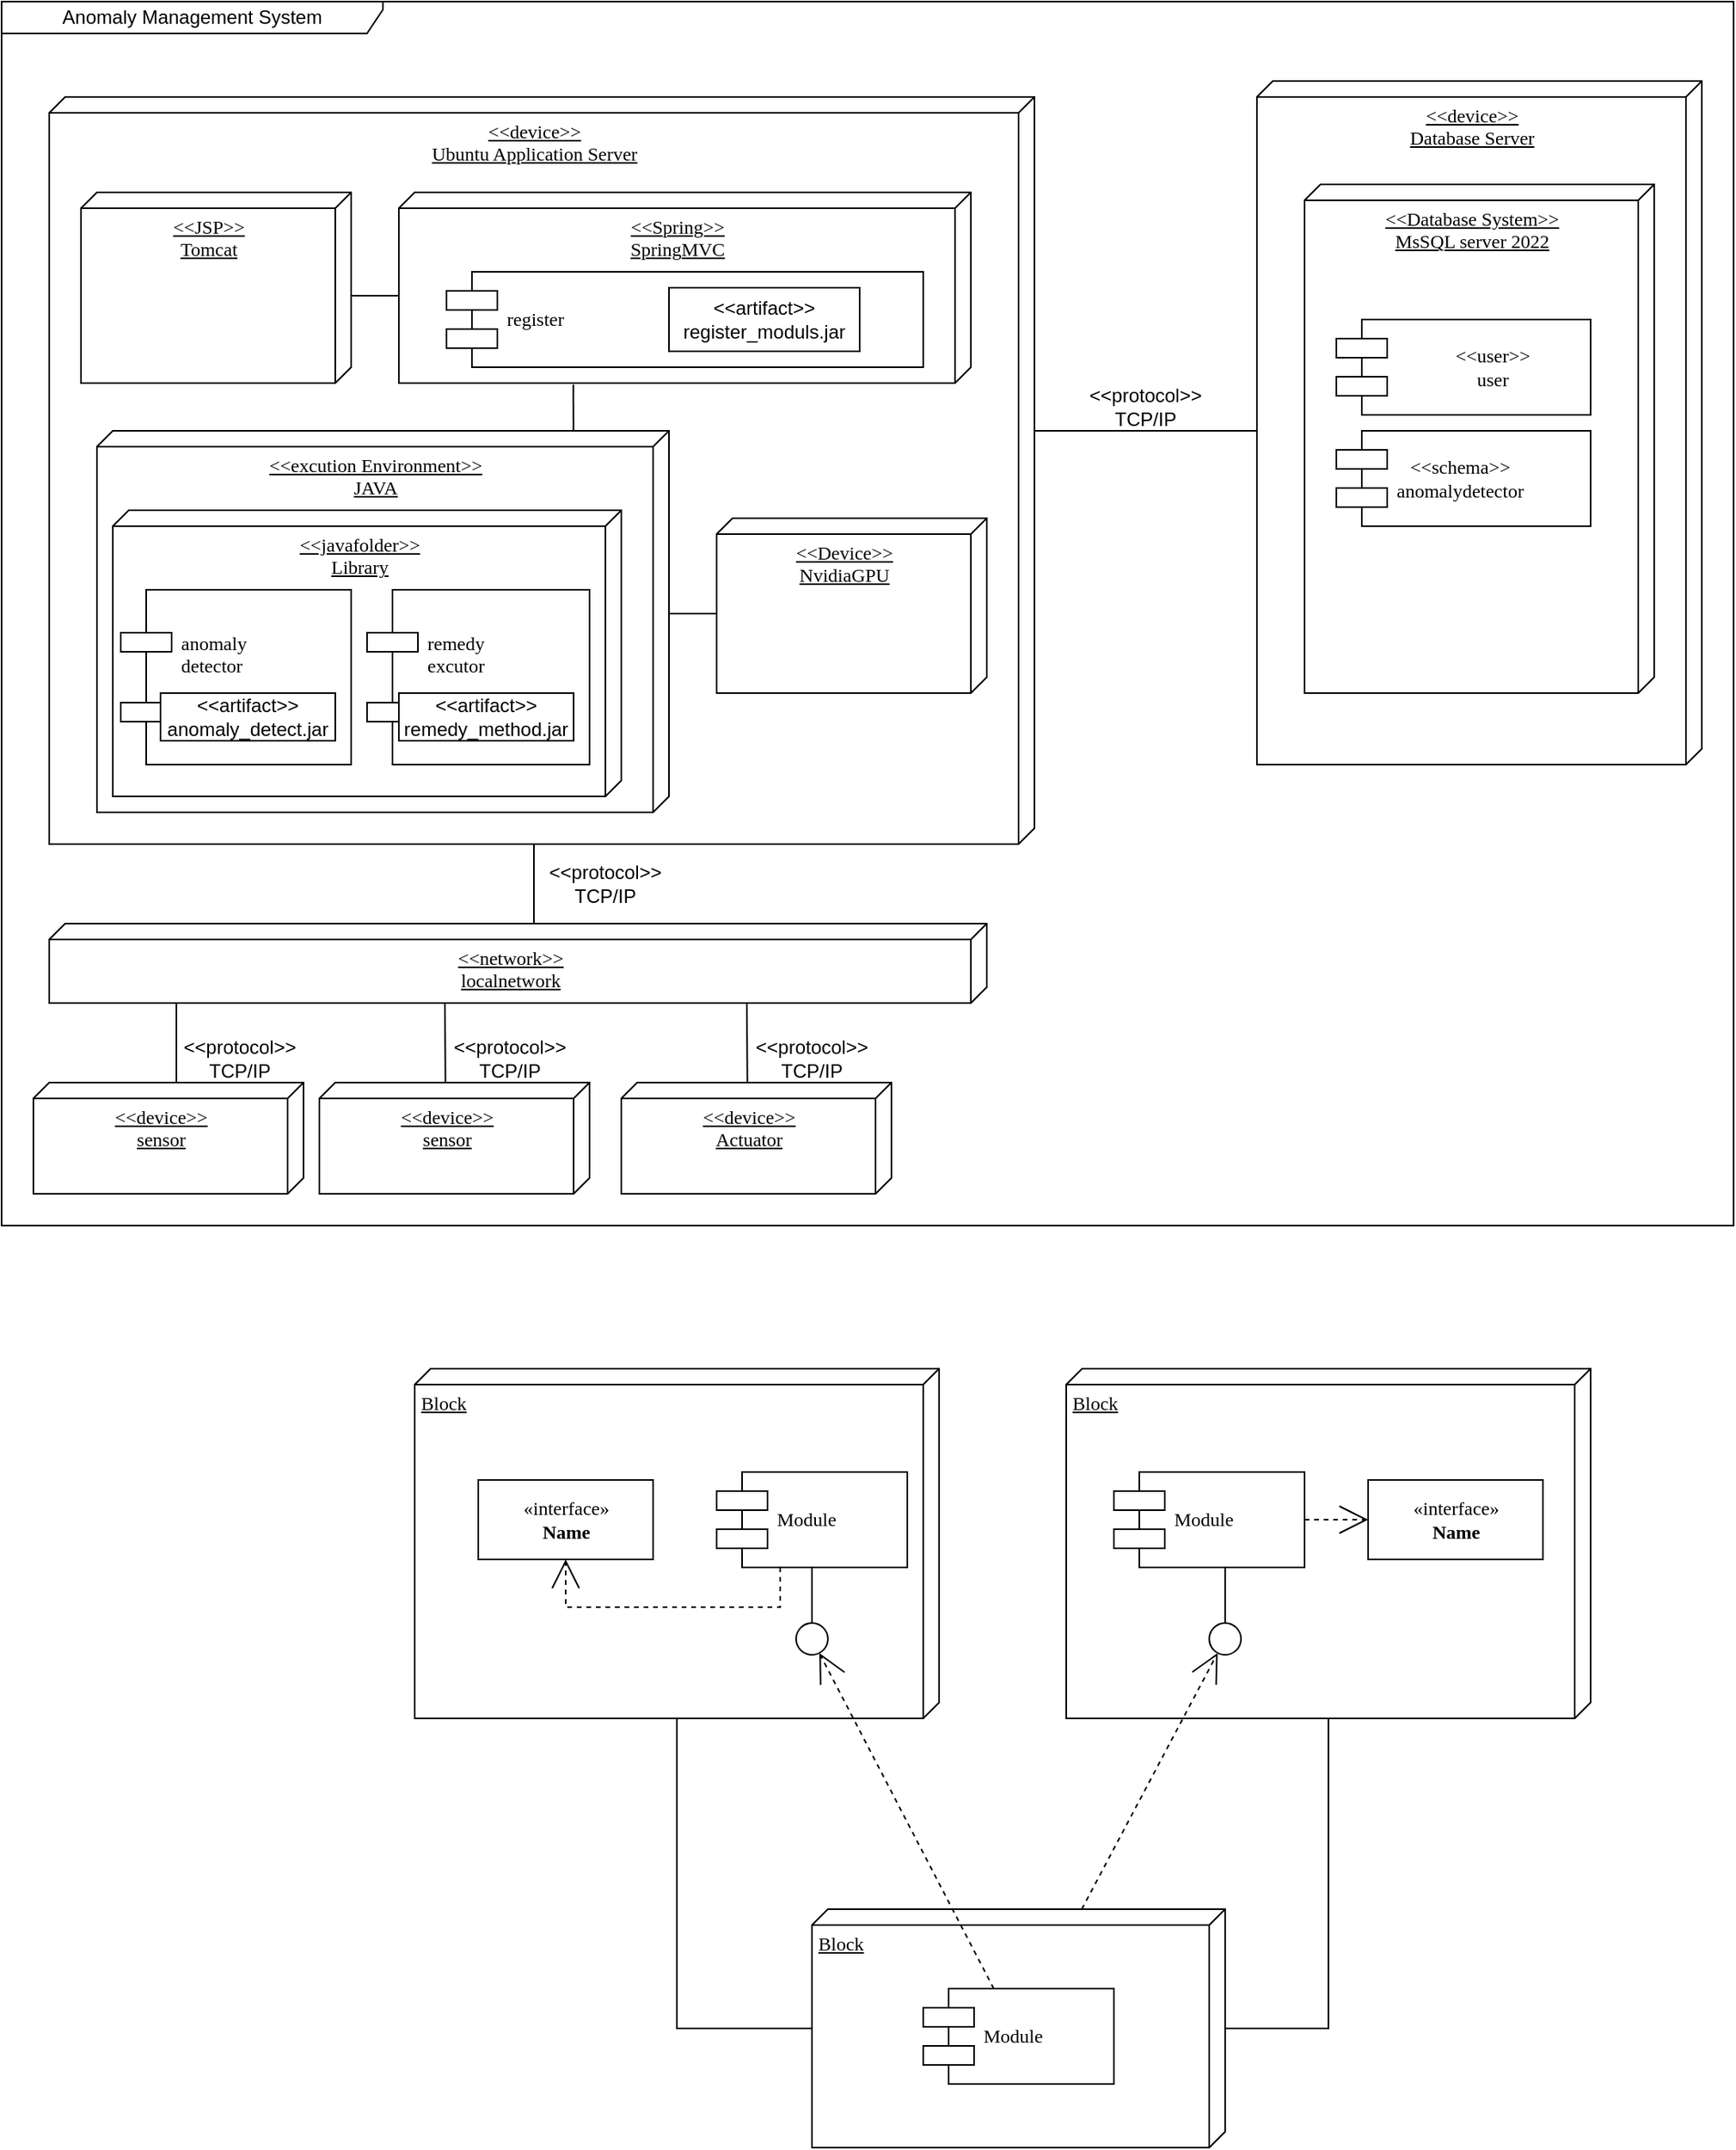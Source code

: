 <mxfile version="21.1.7" type="github">
  <diagram name="Page-1" id="5f0bae14-7c28-e335-631c-24af17079c00">
    <mxGraphModel dx="2483" dy="1584" grid="1" gridSize="10" guides="1" tooltips="1" connect="1" arrows="1" fold="1" page="1" pageScale="1" pageWidth="1100" pageHeight="850" background="none" math="0" shadow="0">
      <root>
        <mxCell id="0" />
        <mxCell id="1" parent="0" />
        <mxCell id="39150e848f15840c-1" value="Block" style="verticalAlign=top;align=left;spacingTop=8;spacingLeft=2;spacingRight=12;shape=cube;size=10;direction=south;fontStyle=4;html=1;rounded=0;shadow=0;comic=0;labelBackgroundColor=none;strokeWidth=1;fontFamily=Verdana;fontSize=12" parent="1" vertex="1">
          <mxGeometry x="120" y="70" width="330" height="220" as="geometry" />
        </mxCell>
        <mxCell id="39150e848f15840c-2" value="Block" style="verticalAlign=top;align=left;spacingTop=8;spacingLeft=2;spacingRight=12;shape=cube;size=10;direction=south;fontStyle=4;html=1;rounded=0;shadow=0;comic=0;labelBackgroundColor=none;strokeWidth=1;fontFamily=Verdana;fontSize=12" parent="1" vertex="1">
          <mxGeometry x="530" y="70" width="330" height="220" as="geometry" />
        </mxCell>
        <mxCell id="39150e848f15840c-3" value="Block" style="verticalAlign=top;align=left;spacingTop=8;spacingLeft=2;spacingRight=12;shape=cube;size=10;direction=south;fontStyle=4;html=1;rounded=0;shadow=0;comic=0;labelBackgroundColor=none;strokeWidth=1;fontFamily=Verdana;fontSize=12" parent="1" vertex="1">
          <mxGeometry x="370" y="410" width="260" height="150" as="geometry" />
        </mxCell>
        <mxCell id="39150e848f15840c-4" value="&amp;laquo;interface&amp;raquo;&lt;br&gt;&lt;b&gt;Name&lt;/b&gt;" style="html=1;rounded=0;shadow=0;comic=0;labelBackgroundColor=none;strokeWidth=1;fontFamily=Verdana;fontSize=12;align=center;" parent="1" vertex="1">
          <mxGeometry x="160" y="140" width="110" height="50" as="geometry" />
        </mxCell>
        <mxCell id="39150e848f15840c-5" value="Module" style="shape=component;align=left;spacingLeft=36;rounded=0;shadow=0;comic=0;labelBackgroundColor=none;strokeWidth=1;fontFamily=Verdana;fontSize=12;html=1;" parent="1" vertex="1">
          <mxGeometry x="310" y="135" width="120" height="60" as="geometry" />
        </mxCell>
        <mxCell id="39150e848f15840c-6" value="" style="ellipse;whiteSpace=wrap;html=1;rounded=0;shadow=0;comic=0;labelBackgroundColor=none;strokeWidth=1;fontFamily=Verdana;fontSize=12;align=center;" parent="1" vertex="1">
          <mxGeometry x="360" y="230" width="20" height="20" as="geometry" />
        </mxCell>
        <mxCell id="39150e848f15840c-7" value="Module" style="shape=component;align=left;spacingLeft=36;rounded=0;shadow=0;comic=0;labelBackgroundColor=none;strokeWidth=1;fontFamily=Verdana;fontSize=12;html=1;" parent="1" vertex="1">
          <mxGeometry x="560" y="135" width="120" height="60" as="geometry" />
        </mxCell>
        <mxCell id="39150e848f15840c-8" value="&amp;laquo;interface&amp;raquo;&lt;br&gt;&lt;b&gt;Name&lt;/b&gt;" style="html=1;rounded=0;shadow=0;comic=0;labelBackgroundColor=none;strokeWidth=1;fontFamily=Verdana;fontSize=12;align=center;" parent="1" vertex="1">
          <mxGeometry x="720" y="140" width="110" height="50" as="geometry" />
        </mxCell>
        <mxCell id="39150e848f15840c-9" value="" style="ellipse;whiteSpace=wrap;html=1;rounded=0;shadow=0;comic=0;labelBackgroundColor=none;strokeWidth=1;fontFamily=Verdana;fontSize=12;align=center;" parent="1" vertex="1">
          <mxGeometry x="620" y="230" width="20" height="20" as="geometry" />
        </mxCell>
        <mxCell id="39150e848f15840c-10" value="Module" style="shape=component;align=left;spacingLeft=36;rounded=0;shadow=0;comic=0;labelBackgroundColor=none;strokeWidth=1;fontFamily=Verdana;fontSize=12;html=1;" parent="1" vertex="1">
          <mxGeometry x="440" y="460" width="120" height="60" as="geometry" />
        </mxCell>
        <mxCell id="39150e848f15840c-11" style="edgeStyle=none;rounded=0;html=1;dashed=1;labelBackgroundColor=none;startArrow=none;startFill=0;startSize=8;endArrow=open;endFill=0;endSize=16;fontFamily=Verdana;fontSize=12;" parent="1" source="39150e848f15840c-10" target="39150e848f15840c-6" edge="1">
          <mxGeometry relative="1" as="geometry" />
        </mxCell>
        <mxCell id="39150e848f15840c-12" style="edgeStyle=none;rounded=0;html=1;dashed=1;labelBackgroundColor=none;startArrow=none;startFill=0;startSize=8;endArrow=open;endFill=0;endSize=16;fontFamily=Verdana;fontSize=12;" parent="1" source="39150e848f15840c-3" target="39150e848f15840c-9" edge="1">
          <mxGeometry relative="1" as="geometry" />
        </mxCell>
        <mxCell id="39150e848f15840c-13" style="edgeStyle=elbowEdgeStyle;rounded=0;html=1;labelBackgroundColor=none;startArrow=none;startFill=0;startSize=8;endArrow=none;endFill=0;endSize=16;fontFamily=Verdana;fontSize=12;" parent="1" source="39150e848f15840c-9" target="39150e848f15840c-7" edge="1">
          <mxGeometry relative="1" as="geometry" />
        </mxCell>
        <mxCell id="39150e848f15840c-14" style="edgeStyle=elbowEdgeStyle;rounded=0;html=1;labelBackgroundColor=none;startArrow=none;startFill=0;startSize=8;endArrow=none;endFill=0;endSize=16;fontFamily=Verdana;fontSize=12;" parent="1" source="39150e848f15840c-6" target="39150e848f15840c-5" edge="1">
          <mxGeometry relative="1" as="geometry" />
        </mxCell>
        <mxCell id="39150e848f15840c-15" style="edgeStyle=orthogonalEdgeStyle;rounded=0;html=1;labelBackgroundColor=none;startArrow=none;startFill=0;startSize=8;endArrow=open;endFill=0;endSize=16;fontFamily=Verdana;fontSize=12;dashed=1;" parent="1" source="39150e848f15840c-5" target="39150e848f15840c-4" edge="1">
          <mxGeometry relative="1" as="geometry">
            <Array as="points">
              <mxPoint x="350" y="220" />
              <mxPoint x="215" y="220" />
            </Array>
          </mxGeometry>
        </mxCell>
        <mxCell id="39150e848f15840c-16" style="edgeStyle=orthogonalEdgeStyle;rounded=0;html=1;dashed=1;labelBackgroundColor=none;startArrow=none;startFill=0;startSize=8;endArrow=open;endFill=0;endSize=16;fontFamily=Verdana;fontSize=12;" parent="1" source="39150e848f15840c-7" target="39150e848f15840c-8" edge="1">
          <mxGeometry relative="1" as="geometry" />
        </mxCell>
        <mxCell id="39150e848f15840c-17" style="edgeStyle=orthogonalEdgeStyle;rounded=0;html=1;labelBackgroundColor=none;startArrow=none;startFill=0;startSize=8;endArrow=none;endFill=0;endSize=16;fontFamily=Verdana;fontSize=12;" parent="1" source="39150e848f15840c-3" target="39150e848f15840c-2" edge="1">
          <mxGeometry relative="1" as="geometry">
            <Array as="points">
              <mxPoint x="695" y="485" />
            </Array>
          </mxGeometry>
        </mxCell>
        <mxCell id="39150e848f15840c-18" style="edgeStyle=orthogonalEdgeStyle;rounded=0;html=1;labelBackgroundColor=none;startArrow=none;startFill=0;startSize=8;endArrow=none;endFill=0;endSize=16;fontFamily=Verdana;fontSize=12;" parent="1" source="39150e848f15840c-3" target="39150e848f15840c-1" edge="1">
          <mxGeometry relative="1" as="geometry">
            <Array as="points">
              <mxPoint x="285" y="485" />
            </Array>
          </mxGeometry>
        </mxCell>
        <mxCell id="Wp49OkV0YaMOu1lBNxqz-1" value="&amp;lt;&amp;lt;device&amp;gt;&amp;gt; &lt;br&gt;Ubuntu Application Server" style="verticalAlign=top;align=center;spacingTop=8;spacingLeft=2;spacingRight=12;shape=cube;size=10;direction=south;fontStyle=4;html=1;rounded=0;shadow=0;comic=0;labelBackgroundColor=none;strokeWidth=1;fontFamily=Verdana;fontSize=12" vertex="1" parent="1">
          <mxGeometry x="-110" y="-730" width="620" height="470" as="geometry" />
        </mxCell>
        <mxCell id="Wp49OkV0YaMOu1lBNxqz-2" value="Anomaly Management System" style="shape=umlFrame;whiteSpace=wrap;html=1;pointerEvents=0;width=240;height=20;" vertex="1" parent="1">
          <mxGeometry x="-140" y="-790" width="1090" height="770" as="geometry" />
        </mxCell>
        <mxCell id="Wp49OkV0YaMOu1lBNxqz-4" value="&amp;lt;&amp;lt;JSP&amp;gt;&amp;gt;&lt;br&gt;Tomcat" style="verticalAlign=top;align=center;spacingTop=8;spacingLeft=2;spacingRight=12;shape=cube;size=10;direction=south;fontStyle=4;html=1;rounded=0;shadow=0;comic=0;labelBackgroundColor=none;strokeWidth=1;fontFamily=Verdana;fontSize=12" vertex="1" parent="1">
          <mxGeometry x="-90" y="-670" width="170" height="120" as="geometry" />
        </mxCell>
        <mxCell id="Wp49OkV0YaMOu1lBNxqz-5" value="&amp;lt;&amp;lt;device&amp;gt;&amp;gt; &lt;br&gt;Database Server" style="verticalAlign=top;align=center;spacingTop=8;spacingLeft=2;spacingRight=12;shape=cube;size=10;direction=south;fontStyle=4;html=1;rounded=0;shadow=0;comic=0;labelBackgroundColor=none;strokeWidth=1;fontFamily=Verdana;fontSize=12" vertex="1" parent="1">
          <mxGeometry x="650" y="-740" width="280" height="430" as="geometry" />
        </mxCell>
        <mxCell id="Wp49OkV0YaMOu1lBNxqz-3" value="&amp;lt;&amp;lt;Database System&amp;gt;&amp;gt;&lt;br&gt;MsSQL server 2022" style="verticalAlign=top;align=center;spacingTop=8;spacingLeft=2;spacingRight=12;shape=cube;size=10;direction=south;fontStyle=4;html=1;rounded=0;shadow=0;comic=0;labelBackgroundColor=none;strokeWidth=1;fontFamily=Verdana;fontSize=12" vertex="1" parent="1">
          <mxGeometry x="680" y="-675" width="220" height="320" as="geometry" />
        </mxCell>
        <mxCell id="Wp49OkV0YaMOu1lBNxqz-6" value="&amp;lt;&amp;lt;Spring&amp;gt;&amp;gt;&lt;br&gt;SpringMVC" style="verticalAlign=top;align=center;spacingTop=8;spacingLeft=2;spacingRight=12;shape=cube;size=10;direction=south;fontStyle=4;html=1;rounded=0;shadow=0;comic=0;labelBackgroundColor=none;strokeWidth=1;fontFamily=Verdana;fontSize=12" vertex="1" parent="1">
          <mxGeometry x="110" y="-670" width="360" height="120" as="geometry" />
        </mxCell>
        <mxCell id="Wp49OkV0YaMOu1lBNxqz-9" value="" style="endArrow=none;html=1;rounded=0;exitX=0;exitY=0;exitDx=210;exitDy=0;exitPerimeter=0;entryX=0;entryY=0;entryDx=220;entryDy=280;entryPerimeter=0;" edge="1" parent="1" source="Wp49OkV0YaMOu1lBNxqz-1" target="Wp49OkV0YaMOu1lBNxqz-5">
          <mxGeometry width="50" height="50" relative="1" as="geometry">
            <mxPoint x="270" y="-440" as="sourcePoint" />
            <mxPoint x="320" y="-490" as="targetPoint" />
          </mxGeometry>
        </mxCell>
        <mxCell id="Wp49OkV0YaMOu1lBNxqz-10" value="&amp;lt;&amp;lt;protocol&amp;gt;&amp;gt;&lt;br&gt;TCP/IP" style="text;html=1;strokeColor=none;fillColor=none;align=center;verticalAlign=middle;whiteSpace=wrap;rounded=0;" vertex="1" parent="1">
          <mxGeometry x="550" y="-550" width="60" height="30" as="geometry" />
        </mxCell>
        <mxCell id="Wp49OkV0YaMOu1lBNxqz-11" value="&amp;lt;&amp;lt;device&amp;gt;&amp;gt;&lt;br&gt;sensor" style="verticalAlign=top;align=center;spacingTop=8;spacingLeft=2;spacingRight=12;shape=cube;size=10;direction=south;fontStyle=4;html=1;rounded=0;shadow=0;comic=0;labelBackgroundColor=none;strokeWidth=1;fontFamily=Verdana;fontSize=12" vertex="1" parent="1">
          <mxGeometry x="-120" y="-110" width="170" height="70" as="geometry" />
        </mxCell>
        <mxCell id="Wp49OkV0YaMOu1lBNxqz-12" value="&amp;lt;&amp;lt;network&amp;gt;&amp;gt;&lt;br&gt;localnetwork" style="verticalAlign=top;align=center;spacingTop=8;spacingLeft=2;spacingRight=12;shape=cube;size=10;direction=south;fontStyle=4;html=1;rounded=0;shadow=0;comic=0;labelBackgroundColor=none;strokeWidth=1;fontFamily=Verdana;fontSize=12" vertex="1" parent="1">
          <mxGeometry x="-110" y="-210" width="590" height="50" as="geometry" />
        </mxCell>
        <mxCell id="Wp49OkV0YaMOu1lBNxqz-14" value="" style="endArrow=none;html=1;rounded=0;exitX=0;exitY=0;exitDx=0;exitDy=80;exitPerimeter=0;" edge="1" parent="1" source="Wp49OkV0YaMOu1lBNxqz-11">
          <mxGeometry width="50" height="50" relative="1" as="geometry">
            <mxPoint x="500" y="-420" as="sourcePoint" />
            <mxPoint x="-30" y="-160" as="targetPoint" />
          </mxGeometry>
        </mxCell>
        <mxCell id="Wp49OkV0YaMOu1lBNxqz-15" value="" style="endArrow=none;html=1;rounded=0;exitX=0;exitY=0;exitDx=0;exitDy=80;exitPerimeter=0;" edge="1" parent="1">
          <mxGeometry width="50" height="50" relative="1" as="geometry">
            <mxPoint x="139.33" y="-110" as="sourcePoint" />
            <mxPoint x="139" y="-160" as="targetPoint" />
          </mxGeometry>
        </mxCell>
        <mxCell id="Wp49OkV0YaMOu1lBNxqz-18" value="&amp;lt;&amp;lt;protocol&amp;gt;&amp;gt;&lt;br&gt;TCP/IP" style="text;html=1;strokeColor=none;fillColor=none;align=center;verticalAlign=middle;whiteSpace=wrap;rounded=0;" vertex="1" parent="1">
          <mxGeometry x="150" y="-140" width="60" height="30" as="geometry" />
        </mxCell>
        <mxCell id="Wp49OkV0YaMOu1lBNxqz-19" value="&amp;lt;&amp;lt;protocol&amp;gt;&amp;gt;&lt;br&gt;TCP/IP" style="text;html=1;strokeColor=none;fillColor=none;align=center;verticalAlign=middle;whiteSpace=wrap;rounded=0;" vertex="1" parent="1">
          <mxGeometry x="-20" y="-140" width="60" height="30" as="geometry" />
        </mxCell>
        <mxCell id="Wp49OkV0YaMOu1lBNxqz-20" value="register" style="shape=component;align=left;spacingLeft=36;rounded=0;shadow=0;comic=0;labelBackgroundColor=none;strokeWidth=1;fontFamily=Verdana;fontSize=12;html=1;" vertex="1" parent="1">
          <mxGeometry x="140" y="-620" width="300" height="60" as="geometry" />
        </mxCell>
        <mxCell id="Wp49OkV0YaMOu1lBNxqz-24" value="&amp;lt;&amp;lt;device&amp;gt;&amp;gt;&lt;br&gt;sensor" style="verticalAlign=top;align=center;spacingTop=8;spacingLeft=2;spacingRight=12;shape=cube;size=10;direction=south;fontStyle=4;html=1;rounded=0;shadow=0;comic=0;labelBackgroundColor=none;strokeWidth=1;fontFamily=Verdana;fontSize=12" vertex="1" parent="1">
          <mxGeometry x="60" y="-110" width="170" height="70" as="geometry" />
        </mxCell>
        <mxCell id="Wp49OkV0YaMOu1lBNxqz-25" value="" style="endArrow=none;html=1;rounded=0;entryX=0;entryY=0;entryDx=470.0;entryDy=315;entryPerimeter=0;" edge="1" parent="1" target="Wp49OkV0YaMOu1lBNxqz-1">
          <mxGeometry width="50" height="50" relative="1" as="geometry">
            <mxPoint x="195" y="-210" as="sourcePoint" />
            <mxPoint x="190" y="-250" as="targetPoint" />
            <Array as="points" />
          </mxGeometry>
        </mxCell>
        <mxCell id="Wp49OkV0YaMOu1lBNxqz-26" value="&amp;lt;&amp;lt;Device&amp;gt;&amp;gt;&lt;br&gt;NvidiaGPU" style="verticalAlign=top;align=center;spacingTop=8;spacingLeft=2;spacingRight=12;shape=cube;size=10;direction=south;fontStyle=4;html=1;rounded=0;shadow=0;comic=0;labelBackgroundColor=none;strokeWidth=1;fontFamily=Verdana;fontSize=12" vertex="1" parent="1">
          <mxGeometry x="310" y="-465" width="170" height="110" as="geometry" />
        </mxCell>
        <mxCell id="Wp49OkV0YaMOu1lBNxqz-28" value="&amp;lt;&amp;lt;excution Environment&amp;gt;&amp;gt;&lt;br&gt;JAVA" style="verticalAlign=top;align=center;spacingTop=8;spacingLeft=2;spacingRight=12;shape=cube;size=10;direction=south;fontStyle=4;html=1;rounded=0;shadow=0;comic=0;labelBackgroundColor=none;strokeWidth=1;fontFamily=Verdana;fontSize=12" vertex="1" parent="1">
          <mxGeometry x="-80" y="-520" width="360" height="240" as="geometry" />
        </mxCell>
        <mxCell id="Wp49OkV0YaMOu1lBNxqz-29" value="&amp;lt;&amp;lt;javafolder&amp;gt;&amp;gt;&lt;br&gt;Library" style="verticalAlign=top;align=center;spacingTop=8;spacingLeft=2;spacingRight=12;shape=cube;size=10;direction=south;fontStyle=4;html=1;rounded=0;shadow=0;comic=0;labelBackgroundColor=none;strokeWidth=1;fontFamily=Verdana;fontSize=12" vertex="1" parent="1">
          <mxGeometry x="-70" y="-470" width="320" height="180" as="geometry" />
        </mxCell>
        <mxCell id="Wp49OkV0YaMOu1lBNxqz-21" value="anomaly&lt;br&gt;detector&lt;br&gt;&lt;br&gt;&lt;br&gt;" style="shape=component;align=left;spacingLeft=36;rounded=0;shadow=0;comic=0;labelBackgroundColor=none;strokeWidth=1;fontFamily=Verdana;fontSize=12;html=1;" vertex="1" parent="1">
          <mxGeometry x="-65" y="-420" width="145" height="110" as="geometry" />
        </mxCell>
        <mxCell id="Wp49OkV0YaMOu1lBNxqz-22" value="remedy &lt;br&gt;excutor&lt;br&gt;&lt;br&gt;&lt;br&gt;" style="shape=component;align=left;spacingLeft=36;rounded=0;shadow=0;comic=0;labelBackgroundColor=none;strokeWidth=1;fontFamily=Verdana;fontSize=12;html=1;" vertex="1" parent="1">
          <mxGeometry x="90" y="-420" width="140" height="110" as="geometry" />
        </mxCell>
        <mxCell id="Wp49OkV0YaMOu1lBNxqz-31" value="&amp;lt;&amp;lt;user&amp;gt;&amp;gt;&lt;br&gt;user" style="shape=component;align=center;spacingLeft=36;rounded=0;shadow=0;comic=0;labelBackgroundColor=none;strokeWidth=1;fontFamily=Verdana;fontSize=12;html=1;" vertex="1" parent="1">
          <mxGeometry x="700" y="-590" width="160" height="60" as="geometry" />
        </mxCell>
        <mxCell id="Wp49OkV0YaMOu1lBNxqz-32" value="&lt;div style=&quot;text-align: center;&quot;&gt;&lt;span style=&quot;background-color: initial;&quot;&gt;&amp;lt;&amp;lt;schema&amp;gt;&amp;gt;&lt;/span&gt;&lt;/div&gt;anomalydetector&lt;br&gt;" style="shape=component;align=left;spacingLeft=36;rounded=0;shadow=0;comic=0;labelBackgroundColor=none;strokeWidth=1;fontFamily=Verdana;fontSize=12;html=1;" vertex="1" parent="1">
          <mxGeometry x="700" y="-520" width="160" height="60" as="geometry" />
        </mxCell>
        <mxCell id="Wp49OkV0YaMOu1lBNxqz-33" value="" style="endArrow=none;html=1;rounded=0;exitX=0;exitY=0;exitDx=0;exitDy=80;exitPerimeter=0;" edge="1" parent="1">
          <mxGeometry width="50" height="50" relative="1" as="geometry">
            <mxPoint x="329.33" y="-110" as="sourcePoint" />
            <mxPoint x="329" y="-160" as="targetPoint" />
          </mxGeometry>
        </mxCell>
        <mxCell id="Wp49OkV0YaMOu1lBNxqz-34" value="&amp;lt;&amp;lt;protocol&amp;gt;&amp;gt;&lt;br&gt;TCP/IP" style="text;html=1;strokeColor=none;fillColor=none;align=center;verticalAlign=middle;whiteSpace=wrap;rounded=0;" vertex="1" parent="1">
          <mxGeometry x="340" y="-140" width="60" height="30" as="geometry" />
        </mxCell>
        <mxCell id="Wp49OkV0YaMOu1lBNxqz-35" value="&amp;lt;&amp;lt;device&amp;gt;&amp;gt;&lt;br&gt;Actuator" style="verticalAlign=top;align=center;spacingTop=8;spacingLeft=2;spacingRight=12;shape=cube;size=10;direction=south;fontStyle=4;html=1;rounded=0;shadow=0;comic=0;labelBackgroundColor=none;strokeWidth=1;fontFamily=Verdana;fontSize=12" vertex="1" parent="1">
          <mxGeometry x="250" y="-110" width="170" height="70" as="geometry" />
        </mxCell>
        <mxCell id="Wp49OkV0YaMOu1lBNxqz-36" value="" style="endArrow=none;html=1;rounded=0;entryX=0;entryY=0;entryDx=60;entryDy=170;entryPerimeter=0;" edge="1" parent="1" target="Wp49OkV0YaMOu1lBNxqz-26">
          <mxGeometry width="50" height="50" relative="1" as="geometry">
            <mxPoint x="280" y="-405" as="sourcePoint" />
            <mxPoint x="660" y="-510" as="targetPoint" />
          </mxGeometry>
        </mxCell>
        <mxCell id="Wp49OkV0YaMOu1lBNxqz-38" value="" style="endArrow=none;html=1;rounded=0;entryX=0;entryY=0;entryDx=65;entryDy=360;entryPerimeter=0;" edge="1" parent="1" target="Wp49OkV0YaMOu1lBNxqz-6">
          <mxGeometry width="50" height="50" relative="1" as="geometry">
            <mxPoint x="80" y="-605" as="sourcePoint" />
            <mxPoint x="320" y="-410" as="targetPoint" />
          </mxGeometry>
        </mxCell>
        <mxCell id="Wp49OkV0YaMOu1lBNxqz-39" value="" style="endArrow=none;html=1;rounded=0;entryX=1.007;entryY=0.695;entryDx=0;entryDy=0;entryPerimeter=0;exitX=0;exitY=0.167;exitDx=0;exitDy=0;exitPerimeter=0;" edge="1" parent="1" source="Wp49OkV0YaMOu1lBNxqz-28" target="Wp49OkV0YaMOu1lBNxqz-6">
          <mxGeometry width="50" height="50" relative="1" as="geometry">
            <mxPoint x="190" y="-520" as="sourcePoint" />
            <mxPoint x="115" y="-604" as="targetPoint" />
          </mxGeometry>
        </mxCell>
        <mxCell id="Wp49OkV0YaMOu1lBNxqz-40" value="&amp;lt;&amp;lt;artifact&amp;gt;&amp;gt;&lt;br&gt;register_moduls.jar" style="rounded=0;whiteSpace=wrap;html=1;" vertex="1" parent="1">
          <mxGeometry x="280" y="-610" width="120" height="40" as="geometry" />
        </mxCell>
        <mxCell id="Wp49OkV0YaMOu1lBNxqz-44" value="&amp;lt;&amp;lt;protocol&amp;gt;&amp;gt;&lt;br&gt;TCP/IP" style="text;html=1;strokeColor=none;fillColor=none;align=center;verticalAlign=middle;whiteSpace=wrap;rounded=0;" vertex="1" parent="1">
          <mxGeometry x="210" y="-250" width="60" height="30" as="geometry" />
        </mxCell>
        <mxCell id="Wp49OkV0YaMOu1lBNxqz-45" value="&amp;lt;&amp;lt;artifact&amp;gt;&amp;gt;&lt;br&gt;remedy_method.jar" style="rounded=0;whiteSpace=wrap;html=1;" vertex="1" parent="1">
          <mxGeometry x="110" y="-355" width="110" height="30" as="geometry" />
        </mxCell>
        <mxCell id="Wp49OkV0YaMOu1lBNxqz-47" value="&amp;lt;&amp;lt;artifact&amp;gt;&amp;gt;&lt;br&gt;anomaly_detect.jar" style="rounded=0;whiteSpace=wrap;html=1;" vertex="1" parent="1">
          <mxGeometry x="-40" y="-355" width="110" height="30" as="geometry" />
        </mxCell>
      </root>
    </mxGraphModel>
  </diagram>
</mxfile>
